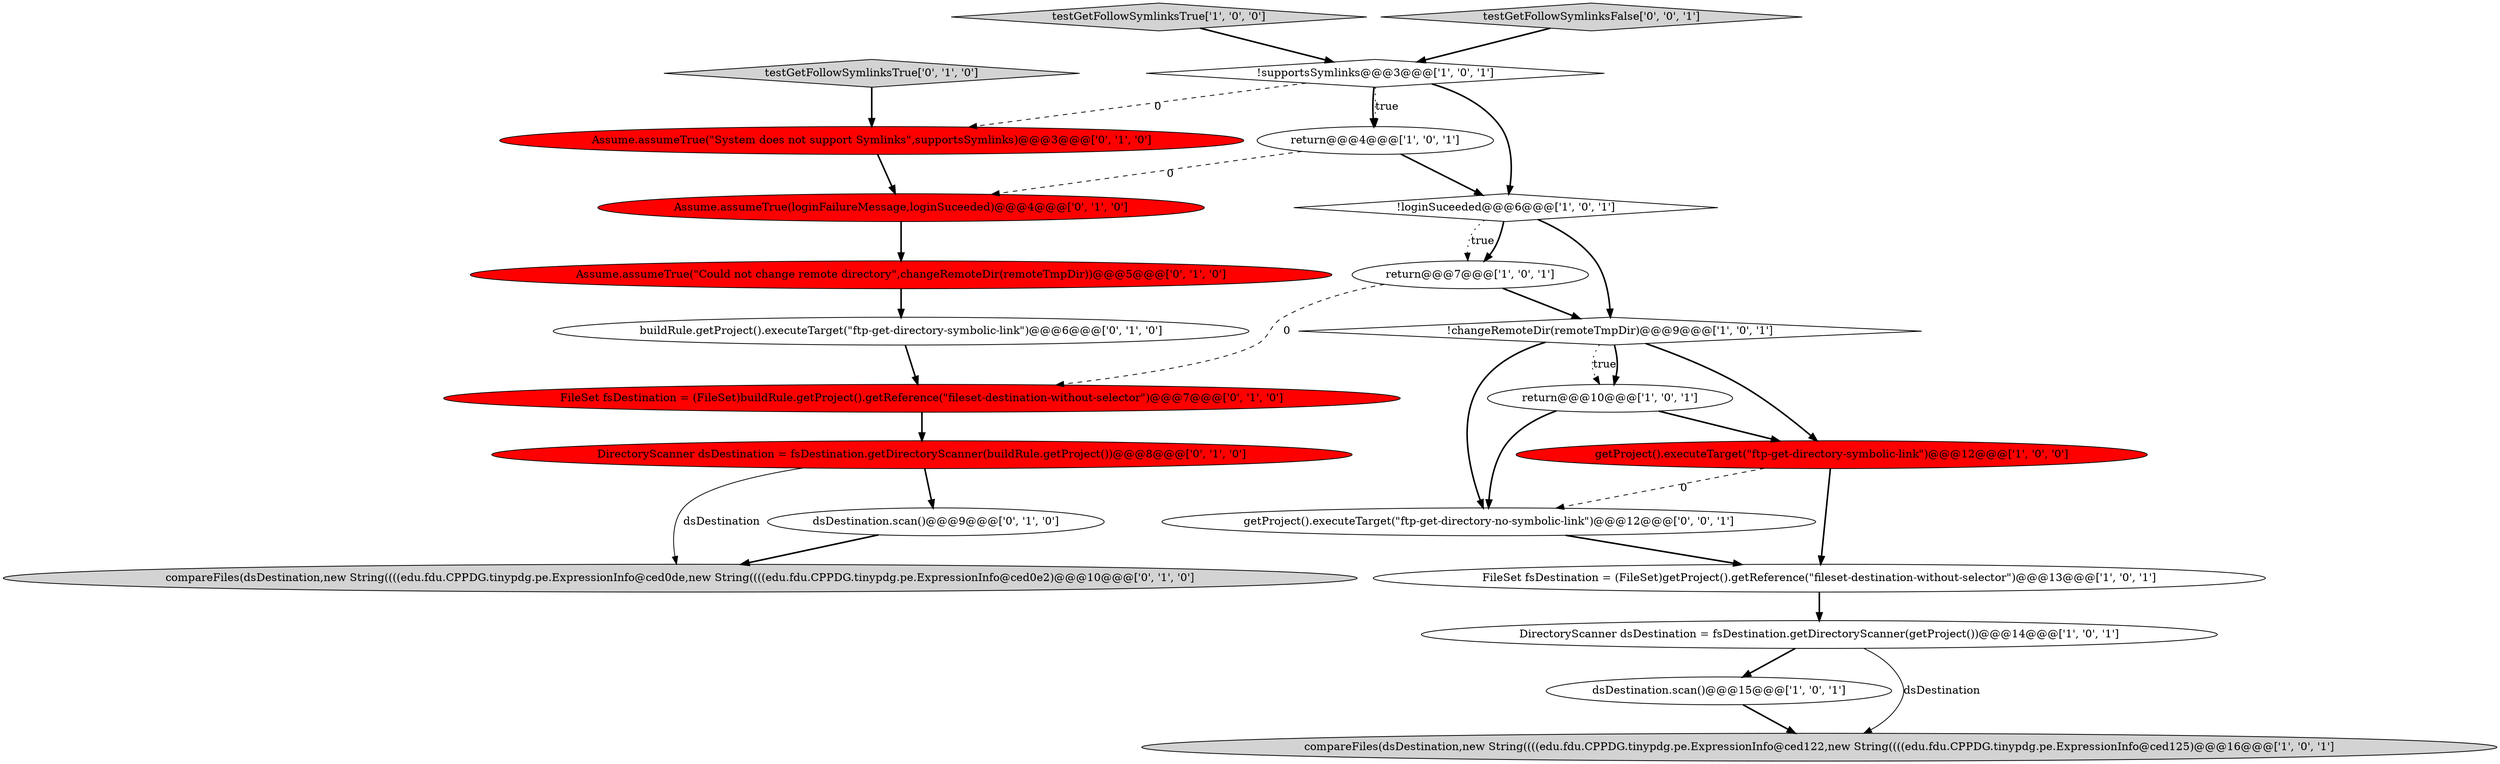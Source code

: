 digraph {
16 [style = filled, label = "buildRule.getProject().executeTarget(\"ftp-get-directory-symbolic-link\")@@@6@@@['0', '1', '0']", fillcolor = white, shape = ellipse image = "AAA0AAABBB2BBB"];
7 [style = filled, label = "getProject().executeTarget(\"ftp-get-directory-symbolic-link\")@@@12@@@['1', '0', '0']", fillcolor = red, shape = ellipse image = "AAA1AAABBB1BBB"];
1 [style = filled, label = "dsDestination.scan()@@@15@@@['1', '0', '1']", fillcolor = white, shape = ellipse image = "AAA0AAABBB1BBB"];
22 [style = filled, label = "getProject().executeTarget(\"ftp-get-directory-no-symbolic-link\")@@@12@@@['0', '0', '1']", fillcolor = white, shape = ellipse image = "AAA0AAABBB3BBB"];
2 [style = filled, label = "!supportsSymlinks@@@3@@@['1', '0', '1']", fillcolor = white, shape = diamond image = "AAA0AAABBB1BBB"];
19 [style = filled, label = "Assume.assumeTrue(loginFailureMessage,loginSuceeded)@@@4@@@['0', '1', '0']", fillcolor = red, shape = ellipse image = "AAA1AAABBB2BBB"];
6 [style = filled, label = "return@@@10@@@['1', '0', '1']", fillcolor = white, shape = ellipse image = "AAA0AAABBB1BBB"];
17 [style = filled, label = "FileSet fsDestination = (FileSet)buildRule.getProject().getReference(\"fileset-destination-without-selector\")@@@7@@@['0', '1', '0']", fillcolor = red, shape = ellipse image = "AAA1AAABBB2BBB"];
12 [style = filled, label = "Assume.assumeTrue(\"Could not change remote directory\",changeRemoteDir(remoteTmpDir))@@@5@@@['0', '1', '0']", fillcolor = red, shape = ellipse image = "AAA1AAABBB2BBB"];
11 [style = filled, label = "return@@@4@@@['1', '0', '1']", fillcolor = white, shape = ellipse image = "AAA0AAABBB1BBB"];
0 [style = filled, label = "!loginSuceeded@@@6@@@['1', '0', '1']", fillcolor = white, shape = diamond image = "AAA0AAABBB1BBB"];
4 [style = filled, label = "DirectoryScanner dsDestination = fsDestination.getDirectoryScanner(getProject())@@@14@@@['1', '0', '1']", fillcolor = white, shape = ellipse image = "AAA0AAABBB1BBB"];
5 [style = filled, label = "!changeRemoteDir(remoteTmpDir)@@@9@@@['1', '0', '1']", fillcolor = white, shape = diamond image = "AAA0AAABBB1BBB"];
20 [style = filled, label = "compareFiles(dsDestination,new String((((edu.fdu.CPPDG.tinypdg.pe.ExpressionInfo@ced0de,new String((((edu.fdu.CPPDG.tinypdg.pe.ExpressionInfo@ced0e2)@@@10@@@['0', '1', '0']", fillcolor = lightgray, shape = ellipse image = "AAA0AAABBB2BBB"];
8 [style = filled, label = "compareFiles(dsDestination,new String((((edu.fdu.CPPDG.tinypdg.pe.ExpressionInfo@ced122,new String((((edu.fdu.CPPDG.tinypdg.pe.ExpressionInfo@ced125)@@@16@@@['1', '0', '1']", fillcolor = lightgray, shape = ellipse image = "AAA0AAABBB1BBB"];
9 [style = filled, label = "testGetFollowSymlinksTrue['1', '0', '0']", fillcolor = lightgray, shape = diamond image = "AAA0AAABBB1BBB"];
18 [style = filled, label = "dsDestination.scan()@@@9@@@['0', '1', '0']", fillcolor = white, shape = ellipse image = "AAA0AAABBB2BBB"];
14 [style = filled, label = "DirectoryScanner dsDestination = fsDestination.getDirectoryScanner(buildRule.getProject())@@@8@@@['0', '1', '0']", fillcolor = red, shape = ellipse image = "AAA1AAABBB2BBB"];
3 [style = filled, label = "FileSet fsDestination = (FileSet)getProject().getReference(\"fileset-destination-without-selector\")@@@13@@@['1', '0', '1']", fillcolor = white, shape = ellipse image = "AAA0AAABBB1BBB"];
21 [style = filled, label = "testGetFollowSymlinksFalse['0', '0', '1']", fillcolor = lightgray, shape = diamond image = "AAA0AAABBB3BBB"];
10 [style = filled, label = "return@@@7@@@['1', '0', '1']", fillcolor = white, shape = ellipse image = "AAA0AAABBB1BBB"];
13 [style = filled, label = "Assume.assumeTrue(\"System does not support Symlinks\",supportsSymlinks)@@@3@@@['0', '1', '0']", fillcolor = red, shape = ellipse image = "AAA1AAABBB2BBB"];
15 [style = filled, label = "testGetFollowSymlinksTrue['0', '1', '0']", fillcolor = lightgray, shape = diamond image = "AAA0AAABBB2BBB"];
15->13 [style = bold, label=""];
1->8 [style = bold, label=""];
19->12 [style = bold, label=""];
0->10 [style = dotted, label="true"];
9->2 [style = bold, label=""];
6->22 [style = bold, label=""];
5->6 [style = dotted, label="true"];
12->16 [style = bold, label=""];
16->17 [style = bold, label=""];
3->4 [style = bold, label=""];
7->3 [style = bold, label=""];
21->2 [style = bold, label=""];
2->11 [style = dotted, label="true"];
22->3 [style = bold, label=""];
18->20 [style = bold, label=""];
0->10 [style = bold, label=""];
2->0 [style = bold, label=""];
11->0 [style = bold, label=""];
13->19 [style = bold, label=""];
14->20 [style = solid, label="dsDestination"];
10->5 [style = bold, label=""];
5->6 [style = bold, label=""];
17->14 [style = bold, label=""];
11->19 [style = dashed, label="0"];
2->13 [style = dashed, label="0"];
10->17 [style = dashed, label="0"];
5->7 [style = bold, label=""];
14->18 [style = bold, label=""];
4->1 [style = bold, label=""];
4->8 [style = solid, label="dsDestination"];
6->7 [style = bold, label=""];
5->22 [style = bold, label=""];
7->22 [style = dashed, label="0"];
2->11 [style = bold, label=""];
0->5 [style = bold, label=""];
}
